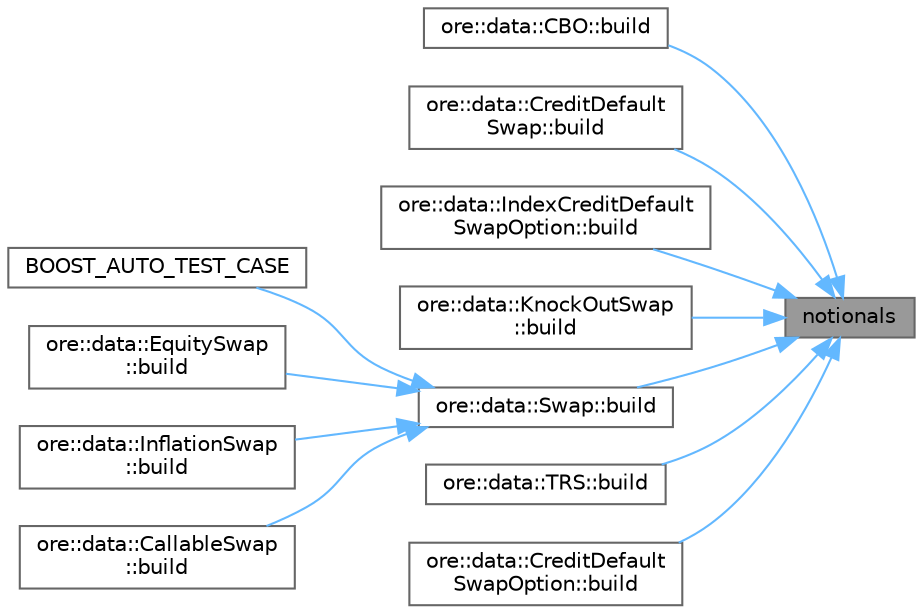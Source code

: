 digraph "notionals"
{
 // INTERACTIVE_SVG=YES
 // LATEX_PDF_SIZE
  bgcolor="transparent";
  edge [fontname=Helvetica,fontsize=10,labelfontname=Helvetica,labelfontsize=10];
  node [fontname=Helvetica,fontsize=10,shape=box,height=0.2,width=0.4];
  rankdir="RL";
  Node1 [label="notionals",height=0.2,width=0.4,color="gray40", fillcolor="grey60", style="filled", fontcolor="black",tooltip=" "];
  Node1 -> Node2 [dir="back",color="steelblue1",style="solid"];
  Node2 [label="ore::data::CBO::build",height=0.2,width=0.4,color="grey40", fillcolor="white", style="filled",URL="$classore_1_1data_1_1_c_b_o.html#af7b69d5b18d278257927e32b10a23ee6",tooltip=" "];
  Node1 -> Node3 [dir="back",color="steelblue1",style="solid"];
  Node3 [label="ore::data::CreditDefault\lSwap::build",height=0.2,width=0.4,color="grey40", fillcolor="white", style="filled",URL="$classore_1_1data_1_1_credit_default_swap.html#af7b69d5b18d278257927e32b10a23ee6",tooltip=" "];
  Node1 -> Node4 [dir="back",color="steelblue1",style="solid"];
  Node4 [label="ore::data::IndexCreditDefault\lSwapOption::build",height=0.2,width=0.4,color="grey40", fillcolor="white", style="filled",URL="$classore_1_1data_1_1_index_credit_default_swap_option.html#af7b69d5b18d278257927e32b10a23ee6",tooltip=" "];
  Node1 -> Node5 [dir="back",color="steelblue1",style="solid"];
  Node5 [label="ore::data::KnockOutSwap\l::build",height=0.2,width=0.4,color="grey40", fillcolor="white", style="filled",URL="$classore_1_1data_1_1_knock_out_swap.html#af7b69d5b18d278257927e32b10a23ee6",tooltip=" "];
  Node1 -> Node6 [dir="back",color="steelblue1",style="solid"];
  Node6 [label="ore::data::Swap::build",height=0.2,width=0.4,color="grey40", fillcolor="white", style="filled",URL="$classore_1_1data_1_1_swap.html#af7b69d5b18d278257927e32b10a23ee6",tooltip="Build QuantLib/QuantExt instrument, link pricing engine."];
  Node6 -> Node7 [dir="back",color="steelblue1",style="solid"];
  Node7 [label="BOOST_AUTO_TEST_CASE",height=0.2,width=0.4,color="grey40", fillcolor="white", style="filled",URL="$test_2todaysmarket_8cpp.html#aeb43366ac05a65218ef11c74fa7a5650",tooltip=" "];
  Node6 -> Node8 [dir="back",color="steelblue1",style="solid"];
  Node8 [label="ore::data::EquitySwap\l::build",height=0.2,width=0.4,color="grey40", fillcolor="white", style="filled",URL="$classore_1_1data_1_1_equity_swap.html#af7b69d5b18d278257927e32b10a23ee6",tooltip="Trade interface."];
  Node6 -> Node9 [dir="back",color="steelblue1",style="solid"];
  Node9 [label="ore::data::InflationSwap\l::build",height=0.2,width=0.4,color="grey40", fillcolor="white", style="filled",URL="$classore_1_1data_1_1_inflation_swap.html#af7b69d5b18d278257927e32b10a23ee6",tooltip="Trade interface."];
  Node6 -> Node10 [dir="back",color="steelblue1",style="solid"];
  Node10 [label="ore::data::CallableSwap\l::build",height=0.2,width=0.4,color="grey40", fillcolor="white", style="filled",URL="$classore_1_1data_1_1_callable_swap.html#ab1db499ff5e65c59fd2009d62276fdaf",tooltip="Build QuantLib/QuantExt instrument, link pricing engine."];
  Node1 -> Node11 [dir="back",color="steelblue1",style="solid"];
  Node11 [label="ore::data::TRS::build",height=0.2,width=0.4,color="grey40", fillcolor="white", style="filled",URL="$classore_1_1data_1_1_t_r_s.html#af7b69d5b18d278257927e32b10a23ee6",tooltip=" "];
  Node1 -> Node12 [dir="back",color="steelblue1",style="solid"];
  Node12 [label="ore::data::CreditDefault\lSwapOption::build",height=0.2,width=0.4,color="grey40", fillcolor="white", style="filled",URL="$classore_1_1data_1_1_credit_default_swap_option.html#a1ef499f219449a5d9cad686946864d0b",tooltip=" "];
}
